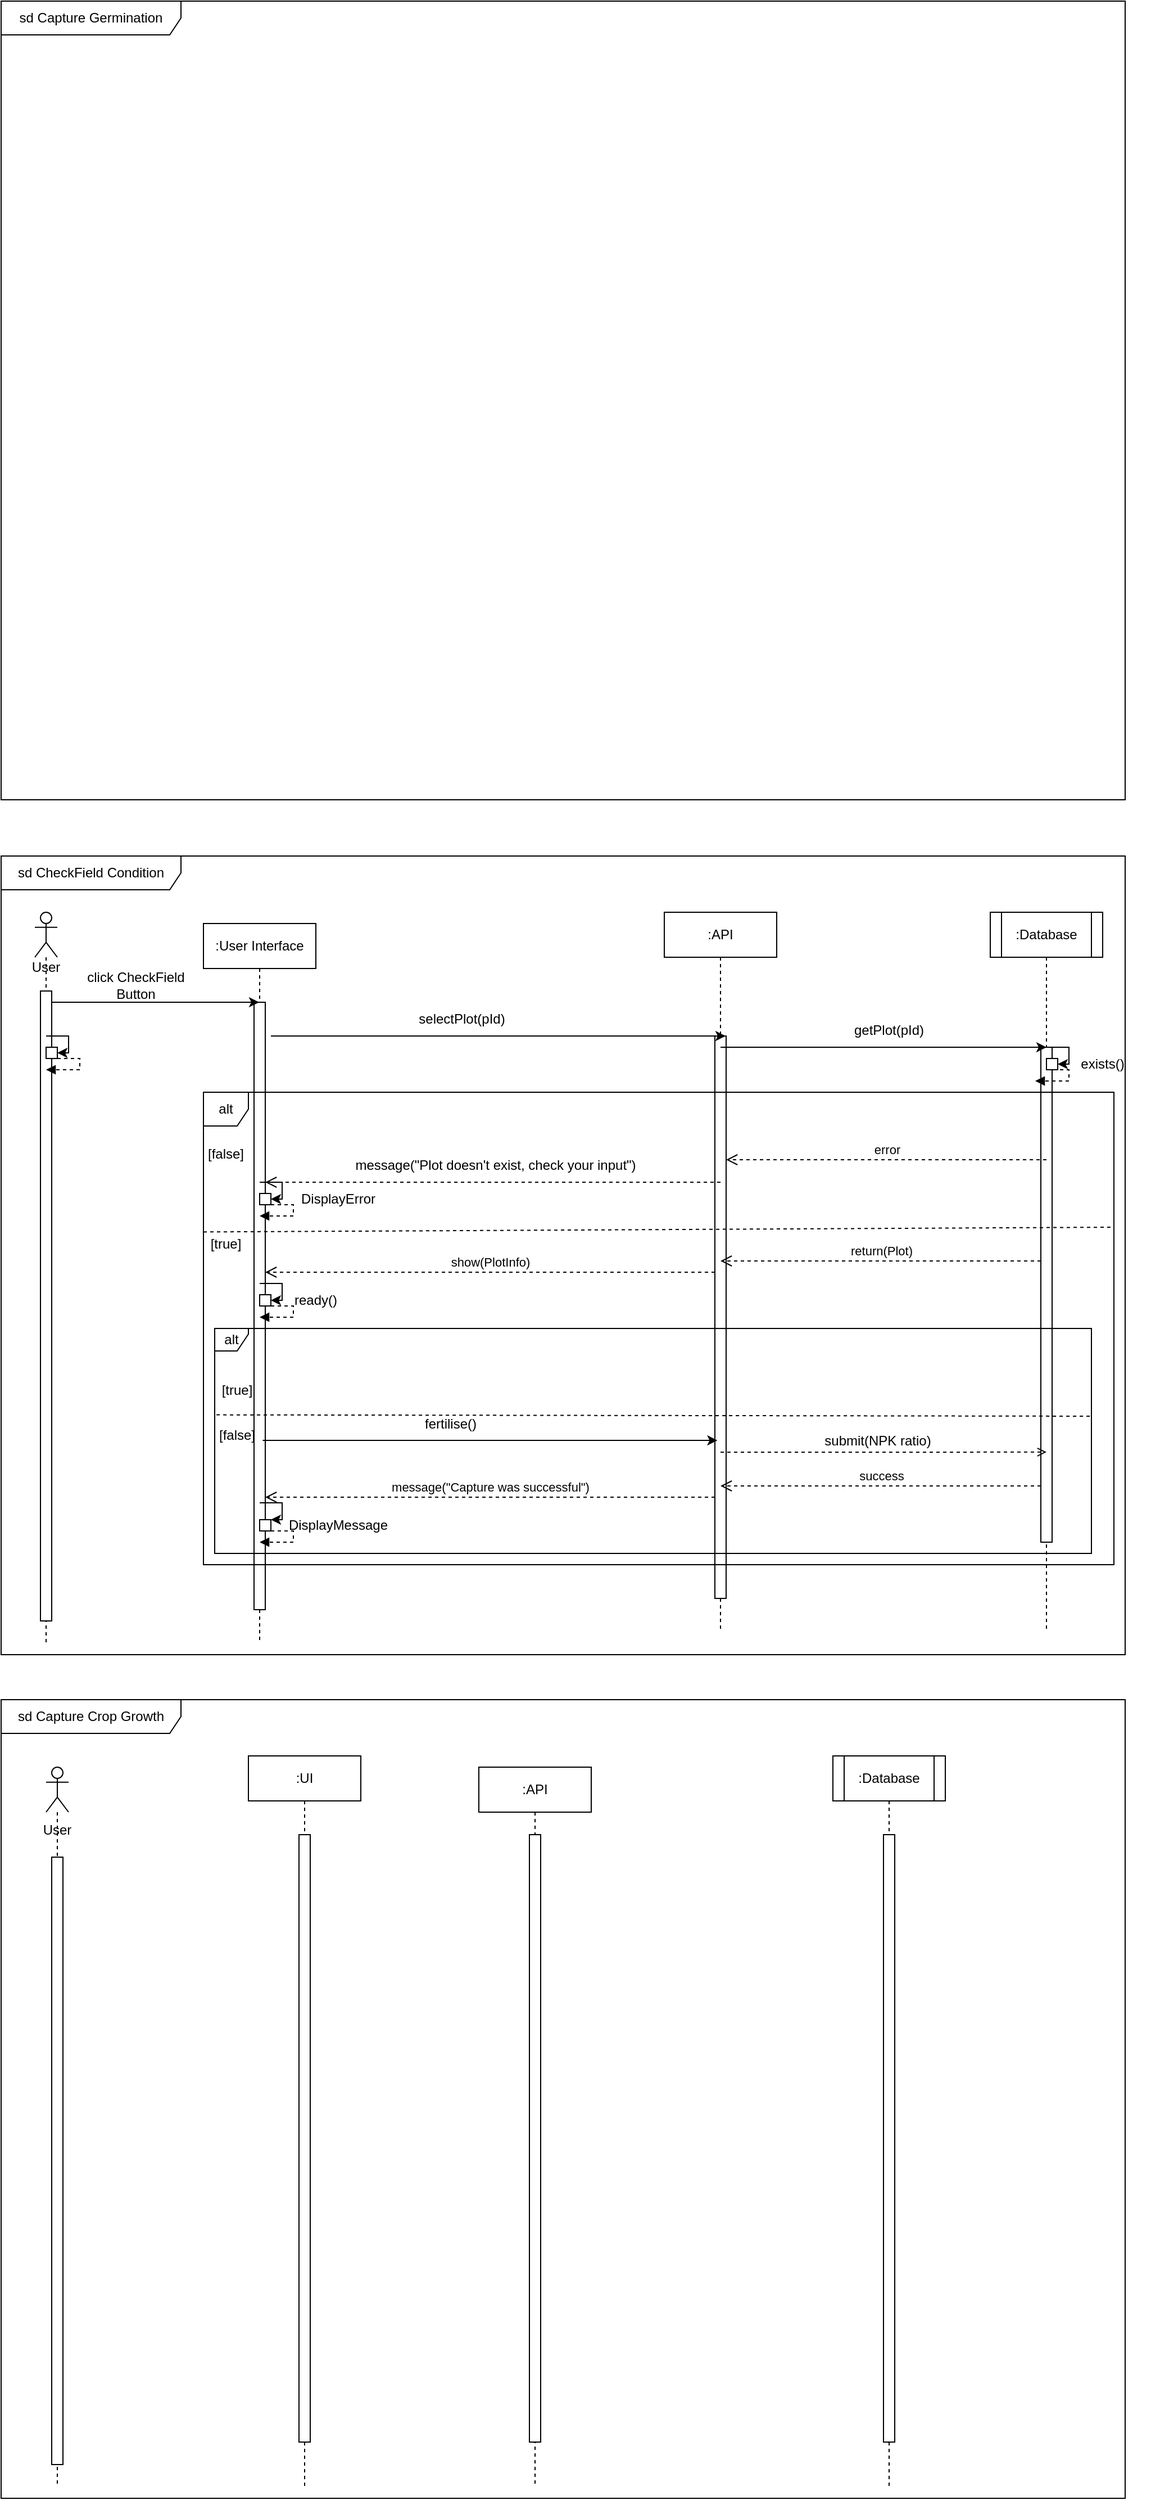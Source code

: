 <mxfile version="26.2.2">
  <diagram name="Page-1" id="eBEfu0daf325Ha8z5MCO">
    <mxGraphModel dx="1894" dy="722" grid="1" gridSize="10" guides="1" tooltips="1" connect="1" arrows="1" fold="1" page="1" pageScale="1" pageWidth="850" pageHeight="1100" math="0" shadow="0">
      <root>
        <mxCell id="0" />
        <mxCell id="1" parent="0" />
        <mxCell id="whS2_qXfrG-GNI4Fqoqk-1" value="sd Capture Germination" style="shape=umlFrame;whiteSpace=wrap;html=1;pointerEvents=0;recursiveResize=0;container=1;collapsible=0;width=160;" vertex="1" parent="1">
          <mxGeometry x="-100" y="410" width="1000" height="710" as="geometry" />
        </mxCell>
        <mxCell id="whS2_qXfrG-GNI4Fqoqk-2" value="sd CheckField Condition" style="shape=umlFrame;whiteSpace=wrap;html=1;pointerEvents=0;recursiveResize=0;container=1;collapsible=0;width=160;" vertex="1" parent="1">
          <mxGeometry x="-100" y="1170" width="1000" height="710" as="geometry" />
        </mxCell>
        <mxCell id="whS2_qXfrG-GNI4Fqoqk-6" value="&lt;div&gt;&lt;br&gt;&lt;/div&gt;&lt;div&gt;&lt;br&gt;&lt;/div&gt;&lt;div&gt;&lt;br&gt;&lt;/div&gt;&lt;div&gt;&lt;span style=&quot;background-color: transparent; color: light-dark(rgb(0, 0, 0), rgb(255, 255, 255));&quot;&gt;&lt;br&gt;&lt;/span&gt;&lt;/div&gt;&lt;div&gt;&lt;span style=&quot;background-color: transparent; color: light-dark(rgb(0, 0, 0), rgb(255, 255, 255));&quot;&gt;User&lt;/span&gt;&lt;/div&gt;" style="shape=umlLifeline;perimeter=lifelinePerimeter;whiteSpace=wrap;html=1;container=1;dropTarget=0;collapsible=0;recursiveResize=0;outlineConnect=0;portConstraint=eastwest;newEdgeStyle={&quot;curved&quot;:0,&quot;rounded&quot;:0};participant=umlActor;" vertex="1" parent="whS2_qXfrG-GNI4Fqoqk-2">
          <mxGeometry x="30" y="50" width="20" height="650" as="geometry" />
        </mxCell>
        <mxCell id="whS2_qXfrG-GNI4Fqoqk-7" value="" style="html=1;points=[[0,0,0,0,5],[0,1,0,0,-5],[1,0,0,0,5],[1,1,0,0,-5]];perimeter=orthogonalPerimeter;outlineConnect=0;targetShapes=umlLifeline;portConstraint=eastwest;newEdgeStyle={&quot;curved&quot;:0,&quot;rounded&quot;:0};" vertex="1" parent="whS2_qXfrG-GNI4Fqoqk-6">
          <mxGeometry x="5" y="70" width="10" height="560" as="geometry" />
        </mxCell>
        <mxCell id="whS2_qXfrG-GNI4Fqoqk-32" value="" style="html=1;points=[[0,0,0,0,5],[0,1,0,0,-5],[1,0,0,0,5],[1,1,0,0,-5]];perimeter=orthogonalPerimeter;outlineConnect=0;targetShapes=umlLifeline;portConstraint=eastwest;newEdgeStyle={&quot;curved&quot;:0,&quot;rounded&quot;:0};" vertex="1" parent="whS2_qXfrG-GNI4Fqoqk-6">
          <mxGeometry x="10" y="120" width="10" height="10" as="geometry" />
        </mxCell>
        <mxCell id="whS2_qXfrG-GNI4Fqoqk-45" style="edgeStyle=orthogonalEdgeStyle;rounded=0;orthogonalLoop=1;jettySize=auto;html=1;curved=0;entryX=1;entryY=0;entryDx=0;entryDy=5;entryPerimeter=0;" edge="1" parent="whS2_qXfrG-GNI4Fqoqk-6" source="whS2_qXfrG-GNI4Fqoqk-6" target="whS2_qXfrG-GNI4Fqoqk-32">
          <mxGeometry relative="1" as="geometry">
            <Array as="points">
              <mxPoint x="30" y="110" />
              <mxPoint x="30" y="125" />
            </Array>
          </mxGeometry>
        </mxCell>
        <mxCell id="whS2_qXfrG-GNI4Fqoqk-8" value=":User Interface" style="shape=umlLifeline;perimeter=lifelinePerimeter;whiteSpace=wrap;html=1;container=1;dropTarget=0;collapsible=0;recursiveResize=0;outlineConnect=0;portConstraint=eastwest;newEdgeStyle={&quot;curved&quot;:0,&quot;rounded&quot;:0};" vertex="1" parent="whS2_qXfrG-GNI4Fqoqk-2">
          <mxGeometry x="180" y="60" width="100" height="640" as="geometry" />
        </mxCell>
        <mxCell id="whS2_qXfrG-GNI4Fqoqk-9" value="" style="html=1;points=[[0,0,0,0,5],[0,1,0,0,-5],[1,0,0,0,5],[1,1,0,0,-5]];perimeter=orthogonalPerimeter;outlineConnect=0;targetShapes=umlLifeline;portConstraint=eastwest;newEdgeStyle={&quot;curved&quot;:0,&quot;rounded&quot;:0};" vertex="1" parent="whS2_qXfrG-GNI4Fqoqk-8">
          <mxGeometry x="45" y="70" width="10" height="540" as="geometry" />
        </mxCell>
        <mxCell id="whS2_qXfrG-GNI4Fqoqk-58" value="" style="html=1;points=[[0,0,0,0,5],[0,1,0,0,-5],[1,0,0,0,5],[1,1,0,0,-5]];perimeter=orthogonalPerimeter;outlineConnect=0;targetShapes=umlLifeline;portConstraint=eastwest;newEdgeStyle={&quot;curved&quot;:0,&quot;rounded&quot;:0};" vertex="1" parent="whS2_qXfrG-GNI4Fqoqk-8">
          <mxGeometry x="50" y="330" width="10" height="10" as="geometry" />
        </mxCell>
        <mxCell id="whS2_qXfrG-GNI4Fqoqk-10" value=":API" style="shape=umlLifeline;perimeter=lifelinePerimeter;whiteSpace=wrap;html=1;container=1;dropTarget=0;collapsible=0;recursiveResize=0;outlineConnect=0;portConstraint=eastwest;newEdgeStyle={&quot;curved&quot;:0,&quot;rounded&quot;:0};" vertex="1" parent="whS2_qXfrG-GNI4Fqoqk-2">
          <mxGeometry x="590" y="50" width="100" height="640" as="geometry" />
        </mxCell>
        <mxCell id="whS2_qXfrG-GNI4Fqoqk-11" value="" style="html=1;points=[[0,0,0,0,5],[0,1,0,0,-5],[1,0,0,0,5],[1,1,0,0,-5]];perimeter=orthogonalPerimeter;outlineConnect=0;targetShapes=umlLifeline;portConstraint=eastwest;newEdgeStyle={&quot;curved&quot;:0,&quot;rounded&quot;:0};" vertex="1" parent="whS2_qXfrG-GNI4Fqoqk-10">
          <mxGeometry x="45" y="110" width="10" height="500" as="geometry" />
        </mxCell>
        <mxCell id="whS2_qXfrG-GNI4Fqoqk-12" value=":Database" style="shape=umlLifeline;perimeter=lifelinePerimeter;whiteSpace=wrap;html=1;container=1;dropTarget=0;collapsible=0;recursiveResize=0;outlineConnect=0;portConstraint=eastwest;newEdgeStyle={&quot;curved&quot;:0,&quot;rounded&quot;:0};" vertex="1" parent="whS2_qXfrG-GNI4Fqoqk-2">
          <mxGeometry x="880" y="50" width="100" height="640" as="geometry" />
        </mxCell>
        <mxCell id="whS2_qXfrG-GNI4Fqoqk-13" value="" style="html=1;points=[[0,0,0,0,5],[0,1,0,0,-5],[1,0,0,0,5],[1,1,0,0,-5]];perimeter=orthogonalPerimeter;outlineConnect=0;targetShapes=umlLifeline;portConstraint=eastwest;newEdgeStyle={&quot;curved&quot;:0,&quot;rounded&quot;:0};" vertex="1" parent="whS2_qXfrG-GNI4Fqoqk-12">
          <mxGeometry x="45" y="120" width="10" height="440" as="geometry" />
        </mxCell>
        <mxCell id="whS2_qXfrG-GNI4Fqoqk-14" value="" style="html=1;points=[[0,0,0,0,5],[0,1,0,0,-5],[1,0,0,0,5],[1,1,0,0,-5]];perimeter=orthogonalPerimeter;outlineConnect=0;targetShapes=umlLifeline;portConstraint=eastwest;newEdgeStyle={&quot;curved&quot;:0,&quot;rounded&quot;:0};" vertex="1" parent="whS2_qXfrG-GNI4Fqoqk-12">
          <mxGeometry width="10" height="40" as="geometry" />
        </mxCell>
        <mxCell id="whS2_qXfrG-GNI4Fqoqk-17" value="" style="html=1;points=[[0,0,0,0,5],[0,1,0,0,-5],[1,0,0,0,5],[1,1,0,0,-5]];perimeter=orthogonalPerimeter;outlineConnect=0;targetShapes=umlLifeline;portConstraint=eastwest;newEdgeStyle={&quot;curved&quot;:0,&quot;rounded&quot;:0};" vertex="1" parent="whS2_qXfrG-GNI4Fqoqk-12">
          <mxGeometry x="90" width="10" height="40" as="geometry" />
        </mxCell>
        <mxCell id="whS2_qXfrG-GNI4Fqoqk-30" value="" style="html=1;points=[[0,0,0,0,5],[0,1,0,0,-5],[1,0,0,0,5],[1,1,0,0,-5]];perimeter=orthogonalPerimeter;outlineConnect=0;targetShapes=umlLifeline;portConstraint=eastwest;newEdgeStyle={&quot;curved&quot;:0,&quot;rounded&quot;:0};" vertex="1" parent="whS2_qXfrG-GNI4Fqoqk-12">
          <mxGeometry x="50" y="130" width="10" height="10" as="geometry" />
        </mxCell>
        <mxCell id="whS2_qXfrG-GNI4Fqoqk-18" value="" style="endArrow=classic;html=1;rounded=0;" edge="1" parent="whS2_qXfrG-GNI4Fqoqk-2" source="whS2_qXfrG-GNI4Fqoqk-7" target="whS2_qXfrG-GNI4Fqoqk-8">
          <mxGeometry width="50" height="50" relative="1" as="geometry">
            <mxPoint x="60" y="170" as="sourcePoint" />
            <mxPoint x="110" y="120" as="targetPoint" />
            <Array as="points">
              <mxPoint x="130" y="130" />
            </Array>
          </mxGeometry>
        </mxCell>
        <mxCell id="whS2_qXfrG-GNI4Fqoqk-19" value="click CheckField Button" style="text;html=1;align=center;verticalAlign=middle;whiteSpace=wrap;rounded=0;" vertex="1" parent="whS2_qXfrG-GNI4Fqoqk-2">
          <mxGeometry x="70" y="100" width="100" height="30" as="geometry" />
        </mxCell>
        <mxCell id="whS2_qXfrG-GNI4Fqoqk-20" value="alt" style="shape=umlFrame;whiteSpace=wrap;html=1;pointerEvents=0;recursiveResize=0;container=1;collapsible=0;width=40;height=30;" vertex="1" parent="whS2_qXfrG-GNI4Fqoqk-2">
          <mxGeometry x="180" y="210" width="810" height="420" as="geometry" />
        </mxCell>
        <mxCell id="whS2_qXfrG-GNI4Fqoqk-22" value="" style="endArrow=none;dashed=1;html=1;rounded=0;entryX=1;entryY=0.42;entryDx=0;entryDy=0;entryPerimeter=0;" edge="1" parent="whS2_qXfrG-GNI4Fqoqk-20">
          <mxGeometry width="50" height="50" relative="1" as="geometry">
            <mxPoint y="124.2" as="sourcePoint" />
            <mxPoint x="810" y="120.0" as="targetPoint" />
          </mxGeometry>
        </mxCell>
        <mxCell id="whS2_qXfrG-GNI4Fqoqk-36" value="[true]" style="text;html=1;align=center;verticalAlign=middle;whiteSpace=wrap;rounded=0;" vertex="1" parent="whS2_qXfrG-GNI4Fqoqk-20">
          <mxGeometry x="-30" y="120" width="100" height="30" as="geometry" />
        </mxCell>
        <mxCell id="whS2_qXfrG-GNI4Fqoqk-37" value="[false]" style="text;html=1;align=center;verticalAlign=middle;whiteSpace=wrap;rounded=0;" vertex="1" parent="whS2_qXfrG-GNI4Fqoqk-20">
          <mxGeometry x="-30" y="40" width="100" height="30" as="geometry" />
        </mxCell>
        <mxCell id="whS2_qXfrG-GNI4Fqoqk-38" value="error" style="html=1;verticalAlign=bottom;endArrow=open;dashed=1;endSize=8;curved=0;rounded=0;" edge="1" parent="whS2_qXfrG-GNI4Fqoqk-20" target="whS2_qXfrG-GNI4Fqoqk-11">
          <mxGeometry relative="1" as="geometry">
            <mxPoint x="750" y="60" as="sourcePoint" />
            <mxPoint x="455" y="70" as="targetPoint" />
            <Array as="points">
              <mxPoint x="695" y="60" />
            </Array>
          </mxGeometry>
        </mxCell>
        <mxCell id="whS2_qXfrG-GNI4Fqoqk-39" value="" style="html=1;verticalAlign=bottom;endArrow=open;dashed=1;endSize=8;curved=0;rounded=0;exitX=0;exitY=1;exitDx=0;exitDy=0;" edge="1" parent="whS2_qXfrG-GNI4Fqoqk-20" target="whS2_qXfrG-GNI4Fqoqk-9">
          <mxGeometry relative="1" as="geometry">
            <mxPoint x="460" y="80" as="sourcePoint" />
            <mxPoint x="180" y="80" as="targetPoint" />
          </mxGeometry>
        </mxCell>
        <mxCell id="whS2_qXfrG-GNI4Fqoqk-41" value="message(&quot;Plot doesn&#39;t exist, check your input&quot;)" style="text;html=1;align=center;verticalAlign=middle;whiteSpace=wrap;rounded=0;" vertex="1" parent="whS2_qXfrG-GNI4Fqoqk-20">
          <mxGeometry x="120" y="50" width="280" height="30" as="geometry" />
        </mxCell>
        <mxCell id="whS2_qXfrG-GNI4Fqoqk-42" value="" style="html=1;points=[[0,0,0,0,5],[0,1,0,0,-5],[1,0,0,0,5],[1,1,0,0,-5]];perimeter=orthogonalPerimeter;outlineConnect=0;targetShapes=umlLifeline;portConstraint=eastwest;newEdgeStyle={&quot;curved&quot;:0,&quot;rounded&quot;:0};" vertex="1" parent="whS2_qXfrG-GNI4Fqoqk-20">
          <mxGeometry x="50" y="90" width="10" height="10" as="geometry" />
        </mxCell>
        <mxCell id="whS2_qXfrG-GNI4Fqoqk-52" style="edgeStyle=orthogonalEdgeStyle;rounded=0;orthogonalLoop=1;jettySize=auto;html=1;curved=0;entryX=1;entryY=0;entryDx=0;entryDy=5;entryPerimeter=0;" edge="1" parent="whS2_qXfrG-GNI4Fqoqk-20">
          <mxGeometry relative="1" as="geometry">
            <mxPoint x="50" y="80" as="sourcePoint" />
            <mxPoint x="60" y="95" as="targetPoint" />
            <Array as="points">
              <mxPoint x="70" y="80" />
              <mxPoint x="70" y="95" />
            </Array>
          </mxGeometry>
        </mxCell>
        <mxCell id="whS2_qXfrG-GNI4Fqoqk-53" value="" style="html=1;verticalAlign=bottom;labelBackgroundColor=none;endArrow=block;endFill=1;dashed=1;rounded=0;" edge="1" parent="whS2_qXfrG-GNI4Fqoqk-20">
          <mxGeometry width="160" relative="1" as="geometry">
            <mxPoint x="60" y="100" as="sourcePoint" />
            <mxPoint x="50" y="110" as="targetPoint" />
            <Array as="points">
              <mxPoint x="80" y="100" />
              <mxPoint x="80" y="110" />
              <mxPoint x="70" y="110" />
            </Array>
          </mxGeometry>
        </mxCell>
        <mxCell id="whS2_qXfrG-GNI4Fqoqk-54" value="DisplayError" style="text;html=1;align=center;verticalAlign=middle;whiteSpace=wrap;rounded=0;" vertex="1" parent="whS2_qXfrG-GNI4Fqoqk-20">
          <mxGeometry x="70" y="80" width="100" height="30" as="geometry" />
        </mxCell>
        <mxCell id="whS2_qXfrG-GNI4Fqoqk-55" value="return(Plot)" style="html=1;verticalAlign=bottom;endArrow=open;dashed=1;endSize=8;curved=0;rounded=0;" edge="1" parent="whS2_qXfrG-GNI4Fqoqk-20">
          <mxGeometry relative="1" as="geometry">
            <mxPoint x="745" y="150" as="sourcePoint" />
            <mxPoint x="460" y="150" as="targetPoint" />
            <Array as="points">
              <mxPoint x="690" y="150" />
            </Array>
          </mxGeometry>
        </mxCell>
        <mxCell id="whS2_qXfrG-GNI4Fqoqk-57" value="show(PlotInfo)" style="html=1;verticalAlign=bottom;endArrow=open;dashed=1;endSize=8;curved=0;rounded=0;" edge="1" parent="whS2_qXfrG-GNI4Fqoqk-20" target="whS2_qXfrG-GNI4Fqoqk-9">
          <mxGeometry relative="1" as="geometry">
            <mxPoint x="455" y="160" as="sourcePoint" />
            <mxPoint x="170" y="160" as="targetPoint" />
            <Array as="points">
              <mxPoint x="400" y="160" />
            </Array>
          </mxGeometry>
        </mxCell>
        <mxCell id="whS2_qXfrG-GNI4Fqoqk-61" style="edgeStyle=orthogonalEdgeStyle;rounded=0;orthogonalLoop=1;jettySize=auto;html=1;curved=0;entryX=1;entryY=0;entryDx=0;entryDy=5;entryPerimeter=0;" edge="1" parent="whS2_qXfrG-GNI4Fqoqk-20">
          <mxGeometry relative="1" as="geometry">
            <mxPoint x="50" y="170" as="sourcePoint" />
            <mxPoint x="60" y="185" as="targetPoint" />
            <Array as="points">
              <mxPoint x="70" y="170" />
              <mxPoint x="70" y="185" />
            </Array>
          </mxGeometry>
        </mxCell>
        <mxCell id="whS2_qXfrG-GNI4Fqoqk-62" value="" style="html=1;verticalAlign=bottom;labelBackgroundColor=none;endArrow=block;endFill=1;dashed=1;rounded=0;" edge="1" parent="whS2_qXfrG-GNI4Fqoqk-20">
          <mxGeometry width="160" relative="1" as="geometry">
            <mxPoint x="60" y="190" as="sourcePoint" />
            <mxPoint x="50" y="200" as="targetPoint" />
            <Array as="points">
              <mxPoint x="80" y="190" />
              <mxPoint x="80" y="200" />
              <mxPoint x="70" y="200" />
            </Array>
          </mxGeometry>
        </mxCell>
        <mxCell id="whS2_qXfrG-GNI4Fqoqk-63" value="ready()" style="text;html=1;align=center;verticalAlign=middle;whiteSpace=wrap;rounded=0;" vertex="1" parent="whS2_qXfrG-GNI4Fqoqk-20">
          <mxGeometry x="50" y="170" width="100" height="30" as="geometry" />
        </mxCell>
        <mxCell id="whS2_qXfrG-GNI4Fqoqk-64" value="alt" style="shape=umlFrame;whiteSpace=wrap;html=1;pointerEvents=0;recursiveResize=0;container=1;collapsible=0;width=30;height=20;" vertex="1" parent="whS2_qXfrG-GNI4Fqoqk-20">
          <mxGeometry x="10" y="210" width="780" height="200" as="geometry" />
        </mxCell>
        <mxCell id="whS2_qXfrG-GNI4Fqoqk-66" value="[false]" style="text;html=1;align=center;verticalAlign=middle;whiteSpace=wrap;rounded=0;" vertex="1" parent="whS2_qXfrG-GNI4Fqoqk-64">
          <mxGeometry x="-30" y="80" width="100" height="30" as="geometry" />
        </mxCell>
        <mxCell id="whS2_qXfrG-GNI4Fqoqk-67" value="[true]" style="text;html=1;align=center;verticalAlign=middle;whiteSpace=wrap;rounded=0;" vertex="1" parent="whS2_qXfrG-GNI4Fqoqk-64">
          <mxGeometry x="-30" y="40" width="100" height="30" as="geometry" />
        </mxCell>
        <mxCell id="whS2_qXfrG-GNI4Fqoqk-68" value="" style="endArrow=classic;html=1;rounded=0;" edge="1" parent="whS2_qXfrG-GNI4Fqoqk-64">
          <mxGeometry width="50" height="50" relative="1" as="geometry">
            <mxPoint x="42.75" y="99.5" as="sourcePoint" />
            <mxPoint x="447.25" y="99.5" as="targetPoint" />
            <Array as="points">
              <mxPoint x="127.75" y="99.5" />
            </Array>
          </mxGeometry>
        </mxCell>
        <mxCell id="whS2_qXfrG-GNI4Fqoqk-69" value="fertilise()" style="text;html=1;align=center;verticalAlign=middle;whiteSpace=wrap;rounded=0;" vertex="1" parent="whS2_qXfrG-GNI4Fqoqk-64">
          <mxGeometry x="160" y="70" width="100" height="30" as="geometry" />
        </mxCell>
        <mxCell id="whS2_qXfrG-GNI4Fqoqk-70" value="message(&quot;Capture was successful&quot;)" style="html=1;verticalAlign=bottom;endArrow=open;dashed=1;endSize=8;curved=0;rounded=0;" edge="1" parent="whS2_qXfrG-GNI4Fqoqk-64" target="whS2_qXfrG-GNI4Fqoqk-9">
          <mxGeometry relative="1" as="geometry">
            <mxPoint x="445" y="150" as="sourcePoint" />
            <mxPoint x="160" y="150" as="targetPoint" />
            <Array as="points">
              <mxPoint x="390" y="150" />
            </Array>
          </mxGeometry>
        </mxCell>
        <mxCell id="whS2_qXfrG-GNI4Fqoqk-71" value="" style="html=1;points=[[0,0,0,0,5],[0,1,0,0,-5],[1,0,0,0,5],[1,1,0,0,-5]];perimeter=orthogonalPerimeter;outlineConnect=0;targetShapes=umlLifeline;portConstraint=eastwest;newEdgeStyle={&quot;curved&quot;:0,&quot;rounded&quot;:0};" vertex="1" parent="whS2_qXfrG-GNI4Fqoqk-64">
          <mxGeometry x="40" y="170" width="10" height="10" as="geometry" />
        </mxCell>
        <mxCell id="whS2_qXfrG-GNI4Fqoqk-72" style="edgeStyle=orthogonalEdgeStyle;rounded=0;orthogonalLoop=1;jettySize=auto;html=1;curved=0;entryX=1;entryY=0;entryDx=0;entryDy=5;entryPerimeter=0;" edge="1" parent="whS2_qXfrG-GNI4Fqoqk-64">
          <mxGeometry relative="1" as="geometry">
            <mxPoint x="40" y="155" as="sourcePoint" />
            <mxPoint x="50" y="170" as="targetPoint" />
            <Array as="points">
              <mxPoint x="60" y="155" />
              <mxPoint x="60" y="170" />
            </Array>
          </mxGeometry>
        </mxCell>
        <mxCell id="whS2_qXfrG-GNI4Fqoqk-73" value="" style="html=1;verticalAlign=bottom;labelBackgroundColor=none;endArrow=block;endFill=1;dashed=1;rounded=0;" edge="1" parent="whS2_qXfrG-GNI4Fqoqk-64">
          <mxGeometry width="160" relative="1" as="geometry">
            <mxPoint x="50" y="180" as="sourcePoint" />
            <mxPoint x="40" y="190" as="targetPoint" />
            <Array as="points">
              <mxPoint x="70" y="180" />
              <mxPoint x="70" y="190" />
              <mxPoint x="60" y="190" />
            </Array>
          </mxGeometry>
        </mxCell>
        <mxCell id="whS2_qXfrG-GNI4Fqoqk-74" value="DisplayMessage" style="text;html=1;align=center;verticalAlign=middle;whiteSpace=wrap;rounded=0;" vertex="1" parent="whS2_qXfrG-GNI4Fqoqk-64">
          <mxGeometry x="60" y="160" width="100" height="30" as="geometry" />
        </mxCell>
        <mxCell id="whS2_qXfrG-GNI4Fqoqk-75" value="" style="html=1;verticalAlign=bottom;labelBackgroundColor=none;endArrow=open;endFill=0;dashed=1;rounded=0;entryX=0.5;entryY=0.818;entryDx=0;entryDy=0;entryPerimeter=0;" edge="1" parent="whS2_qXfrG-GNI4Fqoqk-64" target="whS2_qXfrG-GNI4Fqoqk-13">
          <mxGeometry width="160" relative="1" as="geometry">
            <mxPoint x="450" y="110" as="sourcePoint" />
            <mxPoint x="610" y="110" as="targetPoint" />
          </mxGeometry>
        </mxCell>
        <mxCell id="whS2_qXfrG-GNI4Fqoqk-76" value="submit(NPK ratio)" style="text;html=1;align=center;verticalAlign=middle;whiteSpace=wrap;rounded=0;" vertex="1" parent="whS2_qXfrG-GNI4Fqoqk-64">
          <mxGeometry x="450" y="85" width="280" height="30" as="geometry" />
        </mxCell>
        <mxCell id="whS2_qXfrG-GNI4Fqoqk-77" value="success" style="html=1;verticalAlign=bottom;endArrow=open;dashed=1;endSize=8;curved=0;rounded=0;" edge="1" parent="whS2_qXfrG-GNI4Fqoqk-64">
          <mxGeometry relative="1" as="geometry">
            <mxPoint x="735" y="140" as="sourcePoint" />
            <mxPoint x="450" y="140" as="targetPoint" />
            <Array as="points">
              <mxPoint x="680" y="140" />
            </Array>
          </mxGeometry>
        </mxCell>
        <mxCell id="whS2_qXfrG-GNI4Fqoqk-65" value="" style="endArrow=none;dashed=1;html=1;rounded=0;exitX=0.002;exitY=0.384;exitDx=0;exitDy=0;exitPerimeter=0;entryX=1.002;entryY=0.39;entryDx=0;entryDy=0;entryPerimeter=0;" edge="1" parent="whS2_qXfrG-GNI4Fqoqk-20" source="whS2_qXfrG-GNI4Fqoqk-64" target="whS2_qXfrG-GNI4Fqoqk-64">
          <mxGeometry width="50" height="50" relative="1" as="geometry">
            <mxPoint y="272.2" as="sourcePoint" />
            <mxPoint x="499" y="279" as="targetPoint" />
          </mxGeometry>
        </mxCell>
        <mxCell id="whS2_qXfrG-GNI4Fqoqk-50" value="" style="html=1;verticalAlign=bottom;labelBackgroundColor=none;endArrow=block;endFill=1;dashed=1;rounded=0;" edge="1" parent="whS2_qXfrG-GNI4Fqoqk-2" target="whS2_qXfrG-GNI4Fqoqk-6">
          <mxGeometry width="160" relative="1" as="geometry">
            <mxPoint x="50" y="180" as="sourcePoint" />
            <mxPoint x="150" y="180" as="targetPoint" />
            <Array as="points">
              <mxPoint x="70" y="180" />
              <mxPoint x="70" y="190" />
              <mxPoint x="60" y="190" />
            </Array>
          </mxGeometry>
        </mxCell>
        <mxCell id="whS2_qXfrG-GNI4Fqoqk-23" value="selectPlot(pId)" style="text;html=1;align=center;verticalAlign=middle;whiteSpace=wrap;rounded=0;" vertex="1" parent="whS2_qXfrG-GNI4Fqoqk-2">
          <mxGeometry x="360" y="130" width="100" height="30" as="geometry" />
        </mxCell>
        <mxCell id="whS2_qXfrG-GNI4Fqoqk-21" value="" style="endArrow=classic;html=1;rounded=0;" edge="1" parent="whS2_qXfrG-GNI4Fqoqk-2">
          <mxGeometry width="50" height="50" relative="1" as="geometry">
            <mxPoint x="240" y="160" as="sourcePoint" />
            <mxPoint x="644.5" y="160" as="targetPoint" />
            <Array as="points">
              <mxPoint x="325" y="160" />
            </Array>
          </mxGeometry>
        </mxCell>
        <mxCell id="whS2_qXfrG-GNI4Fqoqk-28" value="getPlot(pId)" style="text;html=1;align=center;verticalAlign=middle;whiteSpace=wrap;rounded=0;" vertex="1" parent="whS2_qXfrG-GNI4Fqoqk-2">
          <mxGeometry x="740" y="140" width="100" height="30" as="geometry" />
        </mxCell>
        <mxCell id="whS2_qXfrG-GNI4Fqoqk-27" value="" style="endArrow=classic;html=1;rounded=0;" edge="1" parent="whS2_qXfrG-GNI4Fqoqk-2">
          <mxGeometry width="50" height="50" relative="1" as="geometry">
            <mxPoint x="640" y="170" as="sourcePoint" />
            <mxPoint x="930" y="170" as="targetPoint" />
            <Array as="points" />
          </mxGeometry>
        </mxCell>
        <mxCell id="whS2_qXfrG-GNI4Fqoqk-35" value="exists()" style="text;html=1;align=center;verticalAlign=middle;whiteSpace=wrap;rounded=0;" vertex="1" parent="whS2_qXfrG-GNI4Fqoqk-2">
          <mxGeometry x="930" y="170" width="100" height="30" as="geometry" />
        </mxCell>
        <mxCell id="whS2_qXfrG-GNI4Fqoqk-47" style="edgeStyle=orthogonalEdgeStyle;rounded=0;orthogonalLoop=1;jettySize=auto;html=1;curved=0;entryX=1;entryY=0;entryDx=0;entryDy=5;entryPerimeter=0;" edge="1" parent="whS2_qXfrG-GNI4Fqoqk-2">
          <mxGeometry relative="1" as="geometry">
            <mxPoint x="930" y="170" as="sourcePoint" />
            <mxPoint x="940" y="185" as="targetPoint" />
            <Array as="points">
              <mxPoint x="950" y="170" />
              <mxPoint x="950" y="185" />
            </Array>
          </mxGeometry>
        </mxCell>
        <mxCell id="whS2_qXfrG-GNI4Fqoqk-51" value="" style="html=1;verticalAlign=bottom;labelBackgroundColor=none;endArrow=block;endFill=1;dashed=1;rounded=0;" edge="1" parent="whS2_qXfrG-GNI4Fqoqk-2">
          <mxGeometry width="160" relative="1" as="geometry">
            <mxPoint x="930" y="190" as="sourcePoint" />
            <mxPoint x="920" y="200" as="targetPoint" />
            <Array as="points">
              <mxPoint x="950" y="190" />
              <mxPoint x="950" y="200" />
              <mxPoint x="940" y="200" />
            </Array>
          </mxGeometry>
        </mxCell>
        <mxCell id="whS2_qXfrG-GNI4Fqoqk-3" value="sd Capture Crop Growth" style="shape=umlFrame;whiteSpace=wrap;html=1;pointerEvents=0;recursiveResize=0;container=1;collapsible=0;width=160;" vertex="1" parent="1">
          <mxGeometry x="-100" y="1920" width="1000" height="710" as="geometry" />
        </mxCell>
        <mxCell id="whS2_qXfrG-GNI4Fqoqk-78" value="&lt;div&gt;&lt;br&gt;&lt;/div&gt;&lt;div&gt;&lt;br&gt;&lt;/div&gt;&lt;div&gt;&lt;br&gt;&lt;/div&gt;&lt;div&gt;&lt;br&gt;&lt;/div&gt;&lt;div&gt;&lt;br&gt;&lt;/div&gt;User" style="shape=umlLifeline;perimeter=lifelinePerimeter;whiteSpace=wrap;html=1;container=1;dropTarget=0;collapsible=0;recursiveResize=0;outlineConnect=0;portConstraint=eastwest;newEdgeStyle={&quot;curved&quot;:0,&quot;rounded&quot;:0};participant=umlActor;" vertex="1" parent="whS2_qXfrG-GNI4Fqoqk-3">
          <mxGeometry x="40" y="60" width="20" height="640" as="geometry" />
        </mxCell>
        <mxCell id="whS2_qXfrG-GNI4Fqoqk-84" value="" style="html=1;points=[[0,0,0,0,5],[0,1,0,0,-5],[1,0,0,0,5],[1,1,0,0,-5]];perimeter=orthogonalPerimeter;outlineConnect=0;targetShapes=umlLifeline;portConstraint=eastwest;newEdgeStyle={&quot;curved&quot;:0,&quot;rounded&quot;:0};" vertex="1" parent="whS2_qXfrG-GNI4Fqoqk-78">
          <mxGeometry x="5" y="80" width="10" height="540" as="geometry" />
        </mxCell>
        <mxCell id="whS2_qXfrG-GNI4Fqoqk-79" value=":UI" style="shape=umlLifeline;perimeter=lifelinePerimeter;whiteSpace=wrap;html=1;container=1;dropTarget=0;collapsible=0;recursiveResize=0;outlineConnect=0;portConstraint=eastwest;newEdgeStyle={&quot;curved&quot;:0,&quot;rounded&quot;:0};" vertex="1" parent="whS2_qXfrG-GNI4Fqoqk-3">
          <mxGeometry x="220" y="50" width="100" height="650" as="geometry" />
        </mxCell>
        <mxCell id="whS2_qXfrG-GNI4Fqoqk-85" value="" style="html=1;points=[[0,0,0,0,5],[0,1,0,0,-5],[1,0,0,0,5],[1,1,0,0,-5]];perimeter=orthogonalPerimeter;outlineConnect=0;targetShapes=umlLifeline;portConstraint=eastwest;newEdgeStyle={&quot;curved&quot;:0,&quot;rounded&quot;:0};" vertex="1" parent="whS2_qXfrG-GNI4Fqoqk-79">
          <mxGeometry x="45" y="70" width="10" height="540" as="geometry" />
        </mxCell>
        <mxCell id="whS2_qXfrG-GNI4Fqoqk-80" value=":API" style="shape=umlLifeline;perimeter=lifelinePerimeter;whiteSpace=wrap;html=1;container=1;dropTarget=0;collapsible=0;recursiveResize=0;outlineConnect=0;portConstraint=eastwest;newEdgeStyle={&quot;curved&quot;:0,&quot;rounded&quot;:0};" vertex="1" parent="whS2_qXfrG-GNI4Fqoqk-3">
          <mxGeometry x="425" y="60" width="100" height="640" as="geometry" />
        </mxCell>
        <mxCell id="whS2_qXfrG-GNI4Fqoqk-86" value="" style="html=1;points=[[0,0,0,0,5],[0,1,0,0,-5],[1,0,0,0,5],[1,1,0,0,-5]];perimeter=orthogonalPerimeter;outlineConnect=0;targetShapes=umlLifeline;portConstraint=eastwest;newEdgeStyle={&quot;curved&quot;:0,&quot;rounded&quot;:0};" vertex="1" parent="whS2_qXfrG-GNI4Fqoqk-80">
          <mxGeometry x="45" y="60" width="10" height="540" as="geometry" />
        </mxCell>
        <mxCell id="whS2_qXfrG-GNI4Fqoqk-81" value=":Database" style="shape=umlLifeline;perimeter=lifelinePerimeter;whiteSpace=wrap;html=1;container=1;dropTarget=0;collapsible=0;recursiveResize=0;outlineConnect=0;portConstraint=eastwest;newEdgeStyle={&quot;curved&quot;:0,&quot;rounded&quot;:0};" vertex="1" parent="whS2_qXfrG-GNI4Fqoqk-3">
          <mxGeometry x="740" y="50" width="100" height="650" as="geometry" />
        </mxCell>
        <mxCell id="whS2_qXfrG-GNI4Fqoqk-83" value="" style="html=1;points=[[0,0,0,0,5],[0,1,0,0,-5],[1,0,0,0,5],[1,1,0,0,-5]];perimeter=orthogonalPerimeter;outlineConnect=0;targetShapes=umlLifeline;portConstraint=eastwest;newEdgeStyle={&quot;curved&quot;:0,&quot;rounded&quot;:0};" vertex="1" parent="whS2_qXfrG-GNI4Fqoqk-81">
          <mxGeometry x="90" width="10" height="40" as="geometry" />
        </mxCell>
        <mxCell id="whS2_qXfrG-GNI4Fqoqk-87" value="" style="html=1;points=[[0,0,0,0,5],[0,1,0,0,-5],[1,0,0,0,5],[1,1,0,0,-5]];perimeter=orthogonalPerimeter;outlineConnect=0;targetShapes=umlLifeline;portConstraint=eastwest;newEdgeStyle={&quot;curved&quot;:0,&quot;rounded&quot;:0};" vertex="1" parent="whS2_qXfrG-GNI4Fqoqk-81">
          <mxGeometry x="45" y="70" width="10" height="540" as="geometry" />
        </mxCell>
        <mxCell id="whS2_qXfrG-GNI4Fqoqk-82" value="" style="html=1;points=[[0,0,0,0,5],[0,1,0,0,-5],[1,0,0,0,5],[1,1,0,0,-5]];perimeter=orthogonalPerimeter;outlineConnect=0;targetShapes=umlLifeline;portConstraint=eastwest;newEdgeStyle={&quot;curved&quot;:0,&quot;rounded&quot;:0};" vertex="1" parent="whS2_qXfrG-GNI4Fqoqk-3">
          <mxGeometry x="740" y="50" width="10" height="40" as="geometry" />
        </mxCell>
      </root>
    </mxGraphModel>
  </diagram>
</mxfile>
